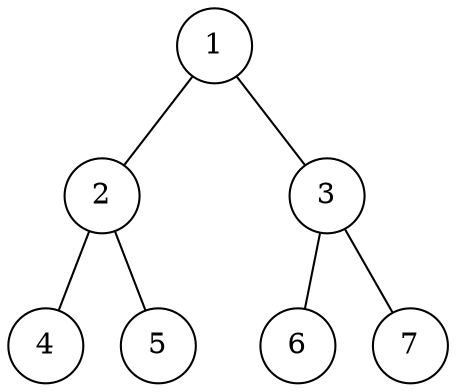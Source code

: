graph g {
    node[shape=circle fixedsize=true style=filled fillcolor=white colorscheme=accent8 ];
    1--{2,3};
    2--{4,5};
    3--{6,7};
    {
        rank=same;
        2--x--3[style=invis];
    }
    x[style=invis];
}
